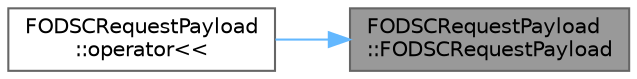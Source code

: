 digraph "FODSCRequestPayload::FODSCRequestPayload"
{
 // INTERACTIVE_SVG=YES
 // LATEX_PDF_SIZE
  bgcolor="transparent";
  edge [fontname=Helvetica,fontsize=10,labelfontname=Helvetica,labelfontsize=10];
  node [fontname=Helvetica,fontsize=10,shape=box,height=0.2,width=0.4];
  rankdir="RL";
  Node1 [id="Node000001",label="FODSCRequestPayload\l::FODSCRequestPayload",height=0.2,width=0.4,color="gray40", fillcolor="grey60", style="filled", fontcolor="black",tooltip=" "];
  Node1 -> Node2 [id="edge1_Node000001_Node000002",dir="back",color="steelblue1",style="solid",tooltip=" "];
  Node2 [id="Node000002",label="FODSCRequestPayload\l::operator\<\<",height=0.2,width=0.4,color="grey40", fillcolor="white", style="filled",URL="$d5/dbb/structFODSCRequestPayload.html#a487c7c4ac953f5cb0a4725f160501210",tooltip="Serializes FODSCRequestPayload value from or into this archive."];
}
